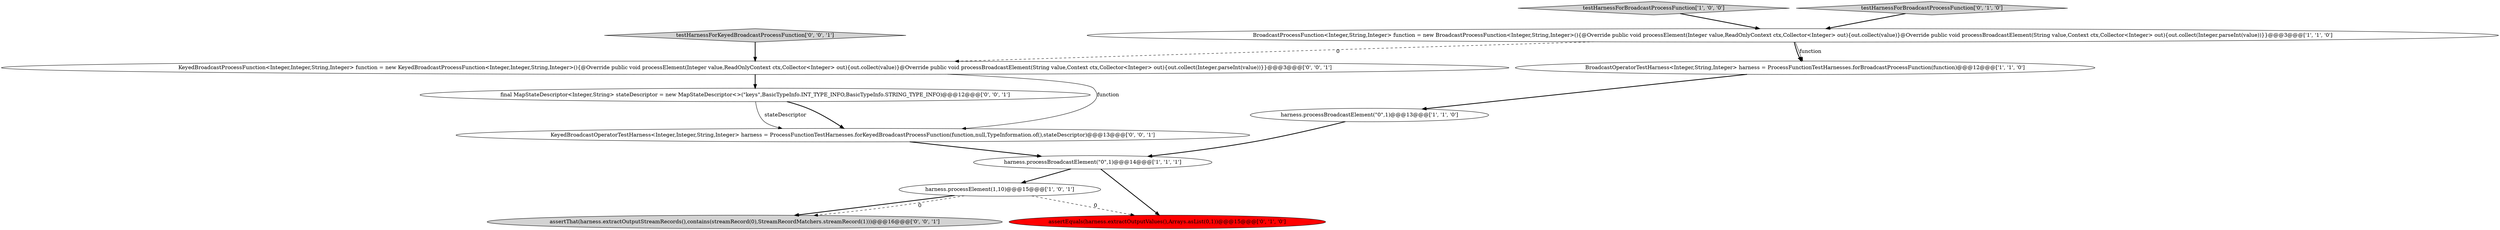 digraph {
3 [style = filled, label = "harness.processElement(1,10)@@@15@@@['1', '0', '1']", fillcolor = white, shape = ellipse image = "AAA0AAABBB1BBB"];
1 [style = filled, label = "harness.processBroadcastElement(\"0\",1)@@@13@@@['1', '1', '0']", fillcolor = white, shape = ellipse image = "AAA0AAABBB1BBB"];
8 [style = filled, label = "KeyedBroadcastOperatorTestHarness<Integer,Integer,String,Integer> harness = ProcessFunctionTestHarnesses.forKeyedBroadcastProcessFunction(function,null,TypeInformation.of(),stateDescriptor)@@@13@@@['0', '0', '1']", fillcolor = white, shape = ellipse image = "AAA0AAABBB3BBB"];
2 [style = filled, label = "BroadcastProcessFunction<Integer,String,Integer> function = new BroadcastProcessFunction<Integer,String,Integer>(){@Override public void processElement(Integer value,ReadOnlyContext ctx,Collector<Integer> out){out.collect(value)}@Override public void processBroadcastElement(String value,Context ctx,Collector<Integer> out){out.collect(Integer.parseInt(value))}}@@@3@@@['1', '1', '0']", fillcolor = white, shape = ellipse image = "AAA0AAABBB1BBB"];
0 [style = filled, label = "harness.processBroadcastElement(\"0\",1)@@@14@@@['1', '1', '1']", fillcolor = white, shape = ellipse image = "AAA0AAABBB1BBB"];
6 [style = filled, label = "assertEquals(harness.extractOutputValues(),Arrays.asList(0,1))@@@15@@@['0', '1', '0']", fillcolor = red, shape = ellipse image = "AAA1AAABBB2BBB"];
5 [style = filled, label = "testHarnessForBroadcastProcessFunction['1', '0', '0']", fillcolor = lightgray, shape = diamond image = "AAA0AAABBB1BBB"];
9 [style = filled, label = "KeyedBroadcastProcessFunction<Integer,Integer,String,Integer> function = new KeyedBroadcastProcessFunction<Integer,Integer,String,Integer>(){@Override public void processElement(Integer value,ReadOnlyContext ctx,Collector<Integer> out){out.collect(value)}@Override public void processBroadcastElement(String value,Context ctx,Collector<Integer> out){out.collect(Integer.parseInt(value))}}@@@3@@@['0', '0', '1']", fillcolor = white, shape = ellipse image = "AAA0AAABBB3BBB"];
12 [style = filled, label = "testHarnessForKeyedBroadcastProcessFunction['0', '0', '1']", fillcolor = lightgray, shape = diamond image = "AAA0AAABBB3BBB"];
7 [style = filled, label = "testHarnessForBroadcastProcessFunction['0', '1', '0']", fillcolor = lightgray, shape = diamond image = "AAA0AAABBB2BBB"];
10 [style = filled, label = "assertThat(harness.extractOutputStreamRecords(),contains(streamRecord(0),StreamRecordMatchers.streamRecord(1)))@@@16@@@['0', '0', '1']", fillcolor = lightgray, shape = ellipse image = "AAA0AAABBB3BBB"];
4 [style = filled, label = "BroadcastOperatorTestHarness<Integer,String,Integer> harness = ProcessFunctionTestHarnesses.forBroadcastProcessFunction(function)@@@12@@@['1', '1', '0']", fillcolor = white, shape = ellipse image = "AAA0AAABBB1BBB"];
11 [style = filled, label = "final MapStateDescriptor<Integer,String> stateDescriptor = new MapStateDescriptor<>(\"keys\",BasicTypeInfo.INT_TYPE_INFO,BasicTypeInfo.STRING_TYPE_INFO)@@@12@@@['0', '0', '1']", fillcolor = white, shape = ellipse image = "AAA0AAABBB3BBB"];
8->0 [style = bold, label=""];
0->3 [style = bold, label=""];
11->8 [style = bold, label=""];
11->8 [style = solid, label="stateDescriptor"];
9->8 [style = solid, label="function"];
5->2 [style = bold, label=""];
4->1 [style = bold, label=""];
3->10 [style = bold, label=""];
3->6 [style = dashed, label="0"];
3->10 [style = dashed, label="0"];
1->0 [style = bold, label=""];
9->11 [style = bold, label=""];
12->9 [style = bold, label=""];
2->9 [style = dashed, label="0"];
2->4 [style = bold, label=""];
0->6 [style = bold, label=""];
7->2 [style = bold, label=""];
2->4 [style = solid, label="function"];
}
